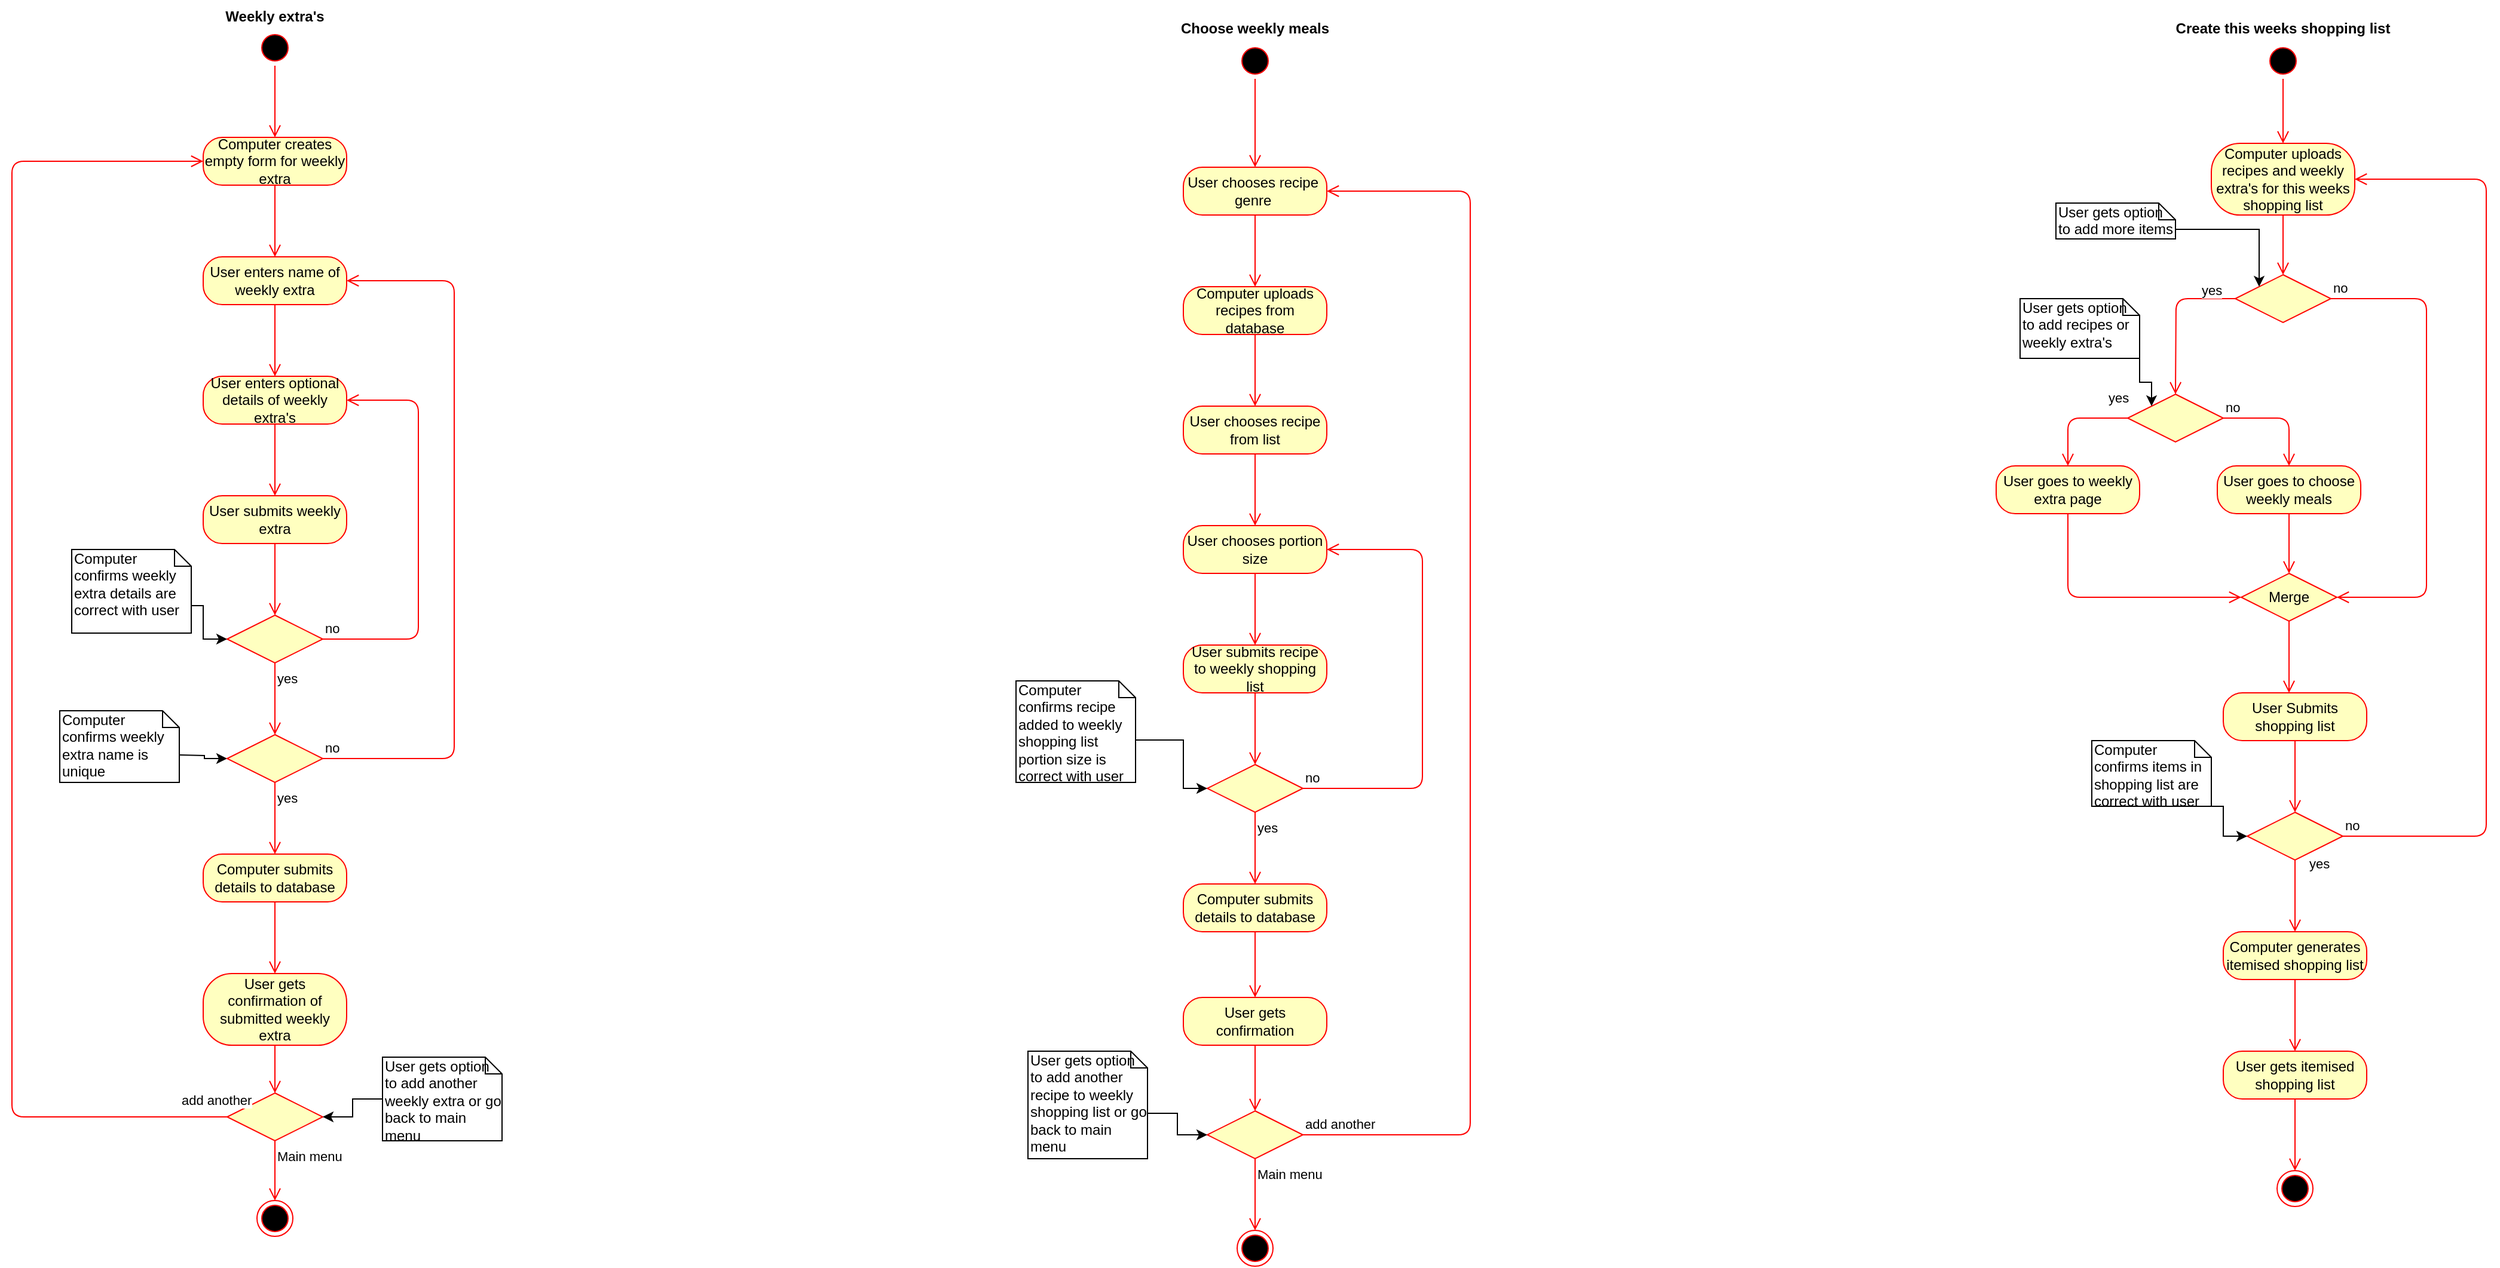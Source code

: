 <mxfile version="13.6.2" type="device"><diagram id="7LZselWsP_bj-lPjo_zL" name="Page-1"><mxGraphModel dx="700" dy="813" grid="1" gridSize="10" guides="1" tooltips="1" connect="1" arrows="1" fold="1" page="1" pageScale="1" pageWidth="850" pageHeight="1100" math="0" shadow="0"><root><mxCell id="0"/><mxCell id="1" parent="0"/><mxCell id="v5x6ND02-AY4Zrfvavui-3" value="Weekly extra's" style="text;align=center;fontStyle=1;verticalAlign=middle;spacingLeft=3;spacingRight=3;strokeColor=none;rotatable=0;points=[[0,0.5],[1,0.5]];portConstraint=eastwest;" vertex="1" parent="1"><mxGeometry x="400" y="20" width="80" height="26" as="geometry"/></mxCell><mxCell id="v5x6ND02-AY4Zrfvavui-4" value="" style="ellipse;html=1;shape=startState;fillColor=#000000;strokeColor=#ff0000;" vertex="1" parent="1"><mxGeometry x="425" y="45" width="30" height="30" as="geometry"/></mxCell><mxCell id="v5x6ND02-AY4Zrfvavui-5" value="" style="edgeStyle=orthogonalEdgeStyle;html=1;verticalAlign=bottom;endArrow=open;endSize=8;strokeColor=#ff0000;" edge="1" source="v5x6ND02-AY4Zrfvavui-4" parent="1"><mxGeometry relative="1" as="geometry"><mxPoint x="440" y="135" as="targetPoint"/></mxGeometry></mxCell><mxCell id="v5x6ND02-AY4Zrfvavui-6" value="User enters name of weekly extra" style="rounded=1;whiteSpace=wrap;html=1;arcSize=40;fontColor=#000000;fillColor=#ffffc0;strokeColor=#ff0000;" vertex="1" parent="1"><mxGeometry x="380" y="235" width="120" height="40" as="geometry"/></mxCell><mxCell id="v5x6ND02-AY4Zrfvavui-7" value="" style="edgeStyle=orthogonalEdgeStyle;html=1;verticalAlign=bottom;endArrow=open;endSize=8;strokeColor=#ff0000;" edge="1" source="v5x6ND02-AY4Zrfvavui-6" parent="1"><mxGeometry relative="1" as="geometry"><mxPoint x="440" y="335" as="targetPoint"/></mxGeometry></mxCell><mxCell id="v5x6ND02-AY4Zrfvavui-25" style="edgeStyle=orthogonalEdgeStyle;rounded=0;orthogonalLoop=1;jettySize=auto;html=1;exitX=0;exitY=0;exitDx=100;exitDy=37;exitPerimeter=0;entryX=0;entryY=0.5;entryDx=0;entryDy=0;" edge="1" parent="1" target="v5x6ND02-AY4Zrfvavui-22"><mxGeometry relative="1" as="geometry"><mxPoint x="360" y="652" as="sourcePoint"/></mxGeometry></mxCell><mxCell id="v5x6ND02-AY4Zrfvavui-11" value="Computer confirms weekly extra name is unique" style="shape=note;whiteSpace=wrap;html=1;size=14;verticalAlign=top;align=left;spacingTop=-6;" vertex="1" parent="1"><mxGeometry x="260" y="615" width="100" height="60" as="geometry"/></mxCell><mxCell id="v5x6ND02-AY4Zrfvavui-13" value="User enters optional details of weekly extra's" style="rounded=1;whiteSpace=wrap;html=1;arcSize=40;fontColor=#000000;fillColor=#ffffc0;strokeColor=#ff0000;" vertex="1" parent="1"><mxGeometry x="380" y="335" width="120" height="40" as="geometry"/></mxCell><mxCell id="v5x6ND02-AY4Zrfvavui-14" value="" style="edgeStyle=orthogonalEdgeStyle;html=1;verticalAlign=bottom;endArrow=open;endSize=8;strokeColor=#ff0000;entryX=0.5;entryY=0;entryDx=0;entryDy=0;" edge="1" source="v5x6ND02-AY4Zrfvavui-13" parent="1" target="v5x6ND02-AY4Zrfvavui-15"><mxGeometry relative="1" as="geometry"><mxPoint x="440" y="535" as="targetPoint"/></mxGeometry></mxCell><mxCell id="v5x6ND02-AY4Zrfvavui-15" value="User submits weekly extra" style="rounded=1;whiteSpace=wrap;html=1;arcSize=40;fontColor=#000000;fillColor=#ffffc0;strokeColor=#ff0000;" vertex="1" parent="1"><mxGeometry x="380" y="435" width="120" height="40" as="geometry"/></mxCell><mxCell id="v5x6ND02-AY4Zrfvavui-16" value="" style="edgeStyle=orthogonalEdgeStyle;html=1;verticalAlign=bottom;endArrow=open;endSize=8;strokeColor=#ff0000;entryX=0.5;entryY=0;entryDx=0;entryDy=0;" edge="1" source="v5x6ND02-AY4Zrfvavui-15" parent="1" target="v5x6ND02-AY4Zrfvavui-17"><mxGeometry relative="1" as="geometry"><mxPoint x="440" y="635" as="targetPoint"/></mxGeometry></mxCell><mxCell id="v5x6ND02-AY4Zrfvavui-17" value="" style="rhombus;whiteSpace=wrap;html=1;fillColor=#ffffc0;strokeColor=#ff0000;" vertex="1" parent="1"><mxGeometry x="400" y="535" width="80" height="40" as="geometry"/></mxCell><mxCell id="v5x6ND02-AY4Zrfvavui-18" value="no" style="edgeStyle=orthogonalEdgeStyle;html=1;align=left;verticalAlign=bottom;endArrow=open;endSize=8;strokeColor=#ff0000;entryX=1;entryY=0.5;entryDx=0;entryDy=0;" edge="1" source="v5x6ND02-AY4Zrfvavui-17" parent="1" target="v5x6ND02-AY4Zrfvavui-13"><mxGeometry x="-1" relative="1" as="geometry"><mxPoint x="580" y="555" as="targetPoint"/><Array as="points"><mxPoint x="560" y="555"/><mxPoint x="560" y="355"/></Array></mxGeometry></mxCell><mxCell id="v5x6ND02-AY4Zrfvavui-19" value="yes" style="edgeStyle=orthogonalEdgeStyle;html=1;align=left;verticalAlign=top;endArrow=open;endSize=8;strokeColor=#ff0000;" edge="1" source="v5x6ND02-AY4Zrfvavui-17" parent="1"><mxGeometry x="-1" relative="1" as="geometry"><mxPoint x="440" y="635" as="targetPoint"/></mxGeometry></mxCell><mxCell id="v5x6ND02-AY4Zrfvavui-21" style="edgeStyle=orthogonalEdgeStyle;rounded=0;orthogonalLoop=1;jettySize=auto;html=1;exitX=0;exitY=0;exitDx=100;exitDy=42;exitPerimeter=0;entryX=0;entryY=0.5;entryDx=0;entryDy=0;" edge="1" parent="1" target="v5x6ND02-AY4Zrfvavui-17"><mxGeometry relative="1" as="geometry"><mxPoint x="370" y="527" as="sourcePoint"/><Array as="points"><mxPoint x="380" y="527"/><mxPoint x="380" y="555"/></Array></mxGeometry></mxCell><mxCell id="v5x6ND02-AY4Zrfvavui-20" value="Computer confirms weekly extra details are correct with user" style="shape=note;whiteSpace=wrap;html=1;size=14;verticalAlign=top;align=left;spacingTop=-6;" vertex="1" parent="1"><mxGeometry x="270" y="480" width="100" height="70" as="geometry"/></mxCell><mxCell id="v5x6ND02-AY4Zrfvavui-22" value="" style="rhombus;whiteSpace=wrap;html=1;fillColor=#ffffc0;strokeColor=#ff0000;" vertex="1" parent="1"><mxGeometry x="400" y="635" width="80" height="40" as="geometry"/></mxCell><mxCell id="v5x6ND02-AY4Zrfvavui-23" value="no" style="edgeStyle=orthogonalEdgeStyle;html=1;align=left;verticalAlign=bottom;endArrow=open;endSize=8;strokeColor=#ff0000;entryX=1;entryY=0.5;entryDx=0;entryDy=0;" edge="1" source="v5x6ND02-AY4Zrfvavui-22" parent="1" target="v5x6ND02-AY4Zrfvavui-6"><mxGeometry x="-1" relative="1" as="geometry"><mxPoint x="580" y="655" as="targetPoint"/><Array as="points"><mxPoint x="590" y="655"/><mxPoint x="590" y="255"/></Array></mxGeometry></mxCell><mxCell id="v5x6ND02-AY4Zrfvavui-24" value="yes" style="edgeStyle=orthogonalEdgeStyle;html=1;align=left;verticalAlign=top;endArrow=open;endSize=8;strokeColor=#ff0000;" edge="1" source="v5x6ND02-AY4Zrfvavui-22" parent="1"><mxGeometry x="-1" relative="1" as="geometry"><mxPoint x="440" y="735" as="targetPoint"/></mxGeometry></mxCell><mxCell id="v5x6ND02-AY4Zrfvavui-26" value="Computer submits details to database" style="rounded=1;whiteSpace=wrap;html=1;arcSize=40;fontColor=#000000;fillColor=#ffffc0;strokeColor=#ff0000;" vertex="1" parent="1"><mxGeometry x="380" y="735" width="120" height="40" as="geometry"/></mxCell><mxCell id="v5x6ND02-AY4Zrfvavui-27" value="" style="edgeStyle=orthogonalEdgeStyle;html=1;verticalAlign=bottom;endArrow=open;endSize=8;strokeColor=#ff0000;" edge="1" source="v5x6ND02-AY4Zrfvavui-26" parent="1"><mxGeometry relative="1" as="geometry"><mxPoint x="440" y="835" as="targetPoint"/></mxGeometry></mxCell><mxCell id="v5x6ND02-AY4Zrfvavui-28" value="User gets confirmation of submitted weekly extra" style="rounded=1;whiteSpace=wrap;html=1;arcSize=40;fontColor=#000000;fillColor=#ffffc0;strokeColor=#ff0000;" vertex="1" parent="1"><mxGeometry x="380" y="835" width="120" height="60" as="geometry"/></mxCell><mxCell id="v5x6ND02-AY4Zrfvavui-29" value="" style="edgeStyle=orthogonalEdgeStyle;html=1;verticalAlign=bottom;endArrow=open;endSize=8;strokeColor=#ff0000;" edge="1" source="v5x6ND02-AY4Zrfvavui-28" parent="1"><mxGeometry relative="1" as="geometry"><mxPoint x="440" y="935" as="targetPoint"/></mxGeometry></mxCell><mxCell id="v5x6ND02-AY4Zrfvavui-30" value="" style="rhombus;whiteSpace=wrap;html=1;fillColor=#ffffc0;strokeColor=#ff0000;" vertex="1" parent="1"><mxGeometry x="400" y="935" width="80" height="40" as="geometry"/></mxCell><mxCell id="v5x6ND02-AY4Zrfvavui-31" value="add another" style="edgeStyle=orthogonalEdgeStyle;html=1;align=left;verticalAlign=bottom;endArrow=open;endSize=8;strokeColor=#ff0000;exitX=0;exitY=0.5;exitDx=0;exitDy=0;entryX=0;entryY=0.5;entryDx=0;entryDy=0;" edge="1" source="v5x6ND02-AY4Zrfvavui-30" parent="1" target="v5x6ND02-AY4Zrfvavui-33"><mxGeometry x="-0.93" y="-5" relative="1" as="geometry"><mxPoint x="530" y="955" as="targetPoint"/><Array as="points"><mxPoint x="220" y="955"/><mxPoint x="220" y="155"/></Array><mxPoint as="offset"/></mxGeometry></mxCell><mxCell id="v5x6ND02-AY4Zrfvavui-32" value="Main menu&lt;br&gt;" style="edgeStyle=orthogonalEdgeStyle;html=1;align=left;verticalAlign=top;endArrow=open;endSize=8;strokeColor=#ff0000;" edge="1" source="v5x6ND02-AY4Zrfvavui-30" parent="1"><mxGeometry x="-1" relative="1" as="geometry"><mxPoint x="440" y="1025" as="targetPoint"/></mxGeometry></mxCell><mxCell id="v5x6ND02-AY4Zrfvavui-33" value="Computer creates empty form for weekly extra" style="rounded=1;whiteSpace=wrap;html=1;arcSize=40;fontColor=#000000;fillColor=#ffffc0;strokeColor=#ff0000;" vertex="1" parent="1"><mxGeometry x="380" y="135" width="120" height="40" as="geometry"/></mxCell><mxCell id="v5x6ND02-AY4Zrfvavui-34" value="" style="edgeStyle=orthogonalEdgeStyle;html=1;verticalAlign=bottom;endArrow=open;endSize=8;strokeColor=#ff0000;" edge="1" source="v5x6ND02-AY4Zrfvavui-33" parent="1"><mxGeometry relative="1" as="geometry"><mxPoint x="440" y="235" as="targetPoint"/></mxGeometry></mxCell><mxCell id="v5x6ND02-AY4Zrfvavui-35" value="" style="ellipse;html=1;shape=endState;fillColor=#000000;strokeColor=#ff0000;" vertex="1" parent="1"><mxGeometry x="425" y="1025" width="30" height="30" as="geometry"/></mxCell><mxCell id="v5x6ND02-AY4Zrfvavui-37" style="edgeStyle=orthogonalEdgeStyle;rounded=0;orthogonalLoop=1;jettySize=auto;html=1;exitX=0;exitY=0.5;exitDx=0;exitDy=0;exitPerimeter=0;entryX=1;entryY=0.5;entryDx=0;entryDy=0;" edge="1" parent="1" source="v5x6ND02-AY4Zrfvavui-36" target="v5x6ND02-AY4Zrfvavui-30"><mxGeometry relative="1" as="geometry"/></mxCell><mxCell id="v5x6ND02-AY4Zrfvavui-36" value="User gets option to add another weekly extra or go back to main menu" style="shape=note;whiteSpace=wrap;html=1;size=14;verticalAlign=top;align=left;spacingTop=-6;" vertex="1" parent="1"><mxGeometry x="530" y="905" width="100" height="70" as="geometry"/></mxCell><mxCell id="v5x6ND02-AY4Zrfvavui-40" value="Choose weekly meals" style="text;align=center;fontStyle=1;verticalAlign=middle;spacingLeft=3;spacingRight=3;strokeColor=none;rotatable=0;points=[[0,0.5],[1,0.5]];portConstraint=eastwest;" vertex="1" parent="1"><mxGeometry x="1220" y="30" width="80" height="26" as="geometry"/></mxCell><mxCell id="v5x6ND02-AY4Zrfvavui-41" value="" style="ellipse;html=1;shape=startState;fillColor=#000000;strokeColor=#ff0000;" vertex="1" parent="1"><mxGeometry x="1245" y="56" width="30" height="30" as="geometry"/></mxCell><mxCell id="v5x6ND02-AY4Zrfvavui-42" value="" style="edgeStyle=orthogonalEdgeStyle;html=1;verticalAlign=bottom;endArrow=open;endSize=8;strokeColor=#ff0000;" edge="1" source="v5x6ND02-AY4Zrfvavui-41" parent="1"><mxGeometry relative="1" as="geometry"><mxPoint x="1260" y="160" as="targetPoint"/></mxGeometry></mxCell><mxCell id="v5x6ND02-AY4Zrfvavui-43" value="User chooses recipe&amp;nbsp; genre&amp;nbsp;" style="rounded=1;whiteSpace=wrap;html=1;arcSize=40;fontColor=#000000;fillColor=#ffffc0;strokeColor=#ff0000;" vertex="1" parent="1"><mxGeometry x="1200" y="160" width="120" height="40" as="geometry"/></mxCell><mxCell id="v5x6ND02-AY4Zrfvavui-44" value="" style="edgeStyle=orthogonalEdgeStyle;html=1;verticalAlign=bottom;endArrow=open;endSize=8;strokeColor=#ff0000;" edge="1" source="v5x6ND02-AY4Zrfvavui-43" parent="1"><mxGeometry relative="1" as="geometry"><mxPoint x="1260" y="260" as="targetPoint"/></mxGeometry></mxCell><mxCell id="v5x6ND02-AY4Zrfvavui-45" value="Computer uploads recipes from database" style="rounded=1;whiteSpace=wrap;html=1;arcSize=40;fontColor=#000000;fillColor=#ffffc0;strokeColor=#ff0000;" vertex="1" parent="1"><mxGeometry x="1200" y="260" width="120" height="40" as="geometry"/></mxCell><mxCell id="v5x6ND02-AY4Zrfvavui-46" value="" style="edgeStyle=orthogonalEdgeStyle;html=1;verticalAlign=bottom;endArrow=open;endSize=8;strokeColor=#ff0000;" edge="1" source="v5x6ND02-AY4Zrfvavui-45" parent="1"><mxGeometry relative="1" as="geometry"><mxPoint x="1260" y="360" as="targetPoint"/></mxGeometry></mxCell><mxCell id="v5x6ND02-AY4Zrfvavui-47" value="User chooses recipe from list" style="rounded=1;whiteSpace=wrap;html=1;arcSize=40;fontColor=#000000;fillColor=#ffffc0;strokeColor=#ff0000;" vertex="1" parent="1"><mxGeometry x="1200" y="360" width="120" height="40" as="geometry"/></mxCell><mxCell id="v5x6ND02-AY4Zrfvavui-48" value="" style="edgeStyle=orthogonalEdgeStyle;html=1;verticalAlign=bottom;endArrow=open;endSize=8;strokeColor=#ff0000;" edge="1" source="v5x6ND02-AY4Zrfvavui-47" parent="1"><mxGeometry relative="1" as="geometry"><mxPoint x="1260" y="460" as="targetPoint"/></mxGeometry></mxCell><mxCell id="v5x6ND02-AY4Zrfvavui-49" value="User chooses portion size" style="rounded=1;whiteSpace=wrap;html=1;arcSize=40;fontColor=#000000;fillColor=#ffffc0;strokeColor=#ff0000;" vertex="1" parent="1"><mxGeometry x="1200" y="460" width="120" height="40" as="geometry"/></mxCell><mxCell id="v5x6ND02-AY4Zrfvavui-50" value="" style="edgeStyle=orthogonalEdgeStyle;html=1;verticalAlign=bottom;endArrow=open;endSize=8;strokeColor=#ff0000;" edge="1" source="v5x6ND02-AY4Zrfvavui-49" parent="1"><mxGeometry relative="1" as="geometry"><mxPoint x="1260" y="560" as="targetPoint"/></mxGeometry></mxCell><mxCell id="v5x6ND02-AY4Zrfvavui-51" value="User submits recipe to weekly shopping list" style="rounded=1;whiteSpace=wrap;html=1;arcSize=40;fontColor=#000000;fillColor=#ffffc0;strokeColor=#ff0000;" vertex="1" parent="1"><mxGeometry x="1200" y="560" width="120" height="40" as="geometry"/></mxCell><mxCell id="v5x6ND02-AY4Zrfvavui-52" value="" style="edgeStyle=orthogonalEdgeStyle;html=1;verticalAlign=bottom;endArrow=open;endSize=8;strokeColor=#ff0000;" edge="1" source="v5x6ND02-AY4Zrfvavui-51" parent="1"><mxGeometry relative="1" as="geometry"><mxPoint x="1260" y="660" as="targetPoint"/></mxGeometry></mxCell><mxCell id="v5x6ND02-AY4Zrfvavui-53" value="" style="rhombus;whiteSpace=wrap;html=1;fillColor=#ffffc0;strokeColor=#ff0000;" vertex="1" parent="1"><mxGeometry x="1220" y="660" width="80" height="40" as="geometry"/></mxCell><mxCell id="v5x6ND02-AY4Zrfvavui-54" value="no" style="edgeStyle=orthogonalEdgeStyle;html=1;align=left;verticalAlign=bottom;endArrow=open;endSize=8;strokeColor=#ff0000;entryX=1;entryY=0.5;entryDx=0;entryDy=0;" edge="1" source="v5x6ND02-AY4Zrfvavui-53" parent="1" target="v5x6ND02-AY4Zrfvavui-49"><mxGeometry x="-1" relative="1" as="geometry"><mxPoint x="1395" y="680" as="targetPoint"/><Array as="points"><mxPoint x="1400" y="680"/><mxPoint x="1400" y="480"/></Array></mxGeometry></mxCell><mxCell id="v5x6ND02-AY4Zrfvavui-55" value="yes" style="edgeStyle=orthogonalEdgeStyle;html=1;align=left;verticalAlign=top;endArrow=open;endSize=8;strokeColor=#ff0000;exitX=0.5;exitY=1;exitDx=0;exitDy=0;entryX=0.5;entryY=0;entryDx=0;entryDy=0;" edge="1" source="v5x6ND02-AY4Zrfvavui-53" parent="1" target="v5x6ND02-AY4Zrfvavui-59"><mxGeometry x="-1" relative="1" as="geometry"><mxPoint x="1260" y="790" as="targetPoint"/><Array as="points"/></mxGeometry></mxCell><mxCell id="v5x6ND02-AY4Zrfvavui-57" style="edgeStyle=orthogonalEdgeStyle;rounded=0;orthogonalLoop=1;jettySize=auto;html=1;exitX=0;exitY=0;exitDx=100;exitDy=49.5;exitPerimeter=0;entryX=0;entryY=0.5;entryDx=0;entryDy=0;" edge="1" parent="1" source="v5x6ND02-AY4Zrfvavui-56" target="v5x6ND02-AY4Zrfvavui-53"><mxGeometry relative="1" as="geometry"><Array as="points"><mxPoint x="1200" y="640"/><mxPoint x="1200" y="680"/></Array></mxGeometry></mxCell><mxCell id="v5x6ND02-AY4Zrfvavui-56" value="Computer confirms recipe added to weekly shopping list portion size is correct with user" style="shape=note;whiteSpace=wrap;html=1;size=14;verticalAlign=top;align=left;spacingTop=-6;" vertex="1" parent="1"><mxGeometry x="1060" y="590" width="100" height="85" as="geometry"/></mxCell><mxCell id="v5x6ND02-AY4Zrfvavui-59" value="Computer submits details to database" style="rounded=1;whiteSpace=wrap;html=1;arcSize=40;fontColor=#000000;fillColor=#ffffc0;strokeColor=#ff0000;" vertex="1" parent="1"><mxGeometry x="1200" y="760" width="120" height="40" as="geometry"/></mxCell><mxCell id="v5x6ND02-AY4Zrfvavui-60" value="" style="edgeStyle=orthogonalEdgeStyle;html=1;verticalAlign=bottom;endArrow=open;endSize=8;strokeColor=#ff0000;entryX=0.5;entryY=0;entryDx=0;entryDy=0;" edge="1" source="v5x6ND02-AY4Zrfvavui-59" parent="1" target="v5x6ND02-AY4Zrfvavui-61"><mxGeometry relative="1" as="geometry"><mxPoint x="1260" y="890" as="targetPoint"/></mxGeometry></mxCell><mxCell id="v5x6ND02-AY4Zrfvavui-61" value="User gets confirmation" style="rounded=1;whiteSpace=wrap;html=1;arcSize=40;fontColor=#000000;fillColor=#ffffc0;strokeColor=#ff0000;" vertex="1" parent="1"><mxGeometry x="1200" y="855" width="120" height="40" as="geometry"/></mxCell><mxCell id="v5x6ND02-AY4Zrfvavui-62" value="" style="edgeStyle=orthogonalEdgeStyle;html=1;verticalAlign=bottom;endArrow=open;endSize=8;strokeColor=#ff0000;entryX=0.5;entryY=0;entryDx=0;entryDy=0;" edge="1" source="v5x6ND02-AY4Zrfvavui-61" parent="1"><mxGeometry relative="1" as="geometry"><mxPoint x="1260" y="950" as="targetPoint"/></mxGeometry></mxCell><mxCell id="v5x6ND02-AY4Zrfvavui-65" value="" style="rhombus;whiteSpace=wrap;html=1;fillColor=#ffffc0;strokeColor=#ff0000;" vertex="1" parent="1"><mxGeometry x="1220" y="950" width="80" height="40" as="geometry"/></mxCell><mxCell id="v5x6ND02-AY4Zrfvavui-66" value="add another" style="edgeStyle=orthogonalEdgeStyle;html=1;align=left;verticalAlign=bottom;endArrow=open;endSize=8;strokeColor=#ff0000;entryX=1;entryY=0.5;entryDx=0;entryDy=0;" edge="1" source="v5x6ND02-AY4Zrfvavui-65" parent="1" target="v5x6ND02-AY4Zrfvavui-43"><mxGeometry x="-1" relative="1" as="geometry"><mxPoint x="1400" y="970" as="targetPoint"/><Array as="points"><mxPoint x="1440" y="970"/><mxPoint x="1440" y="180"/></Array></mxGeometry></mxCell><mxCell id="v5x6ND02-AY4Zrfvavui-67" value="Main menu" style="edgeStyle=orthogonalEdgeStyle;html=1;align=left;verticalAlign=top;endArrow=open;endSize=8;strokeColor=#ff0000;" edge="1" source="v5x6ND02-AY4Zrfvavui-65" parent="1"><mxGeometry x="-1" relative="1" as="geometry"><mxPoint x="1260" y="1050" as="targetPoint"/></mxGeometry></mxCell><mxCell id="v5x6ND02-AY4Zrfvavui-69" style="edgeStyle=orthogonalEdgeStyle;rounded=0;orthogonalLoop=1;jettySize=auto;html=1;exitX=0;exitY=0;exitDx=100;exitDy=52;exitPerimeter=0;entryX=0;entryY=0.5;entryDx=0;entryDy=0;" edge="1" parent="1" source="v5x6ND02-AY4Zrfvavui-68" target="v5x6ND02-AY4Zrfvavui-65"><mxGeometry relative="1" as="geometry"/></mxCell><mxCell id="v5x6ND02-AY4Zrfvavui-68" value="User gets option to add another recipe to weekly shopping list or go back to main menu" style="shape=note;whiteSpace=wrap;html=1;size=14;verticalAlign=top;align=left;spacingTop=-6;" vertex="1" parent="1"><mxGeometry x="1070" y="900" width="100" height="90" as="geometry"/></mxCell><mxCell id="v5x6ND02-AY4Zrfvavui-70" value="" style="ellipse;html=1;shape=endState;fillColor=#000000;strokeColor=#ff0000;" vertex="1" parent="1"><mxGeometry x="1245" y="1050" width="30" height="30" as="geometry"/></mxCell><mxCell id="v5x6ND02-AY4Zrfvavui-71" value="Create this weeks shopping list" style="text;align=center;fontStyle=1;verticalAlign=middle;spacingLeft=3;spacingRight=3;strokeColor=none;rotatable=0;points=[[0,0.5],[1,0.5]];portConstraint=eastwest;" vertex="1" parent="1"><mxGeometry x="2080" y="30" width="80" height="26" as="geometry"/></mxCell><mxCell id="v5x6ND02-AY4Zrfvavui-72" value="" style="ellipse;html=1;shape=startState;fillColor=#000000;strokeColor=#ff0000;" vertex="1" parent="1"><mxGeometry x="2105" y="56" width="30" height="30" as="geometry"/></mxCell><mxCell id="v5x6ND02-AY4Zrfvavui-73" value="" style="edgeStyle=orthogonalEdgeStyle;html=1;verticalAlign=bottom;endArrow=open;endSize=8;strokeColor=#ff0000;entryX=0.5;entryY=0;entryDx=0;entryDy=0;" edge="1" source="v5x6ND02-AY4Zrfvavui-72" parent="1" target="v5x6ND02-AY4Zrfvavui-74"><mxGeometry relative="1" as="geometry"><mxPoint x="2120" y="146" as="targetPoint"/></mxGeometry></mxCell><mxCell id="v5x6ND02-AY4Zrfvavui-74" value="Computer uploads recipes and weekly extra's for this weeks shopping list" style="rounded=1;whiteSpace=wrap;html=1;arcSize=40;fontColor=#000000;fillColor=#ffffc0;strokeColor=#ff0000;" vertex="1" parent="1"><mxGeometry x="2060" y="140" width="120" height="60" as="geometry"/></mxCell><mxCell id="v5x6ND02-AY4Zrfvavui-75" value="" style="edgeStyle=orthogonalEdgeStyle;html=1;verticalAlign=bottom;endArrow=open;endSize=8;strokeColor=#ff0000;" edge="1" source="v5x6ND02-AY4Zrfvavui-74" parent="1"><mxGeometry relative="1" as="geometry"><mxPoint x="2120" y="250" as="targetPoint"/></mxGeometry></mxCell><mxCell id="v5x6ND02-AY4Zrfvavui-76" value="" style="rhombus;whiteSpace=wrap;html=1;fillColor=#ffffc0;strokeColor=#ff0000;" vertex="1" parent="1"><mxGeometry x="2080" y="250" width="80" height="40" as="geometry"/></mxCell><mxCell id="v5x6ND02-AY4Zrfvavui-77" value="no" style="edgeStyle=orthogonalEdgeStyle;html=1;align=left;verticalAlign=bottom;endArrow=open;endSize=8;strokeColor=#ff0000;entryX=1;entryY=0.5;entryDx=0;entryDy=0;" edge="1" source="v5x6ND02-AY4Zrfvavui-76" parent="1"><mxGeometry x="-1" relative="1" as="geometry"><mxPoint x="2165" y="520" as="targetPoint"/><Array as="points"><mxPoint x="2240" y="270"/><mxPoint x="2240" y="520"/></Array></mxGeometry></mxCell><mxCell id="v5x6ND02-AY4Zrfvavui-78" value="yes" style="edgeStyle=orthogonalEdgeStyle;html=1;align=left;verticalAlign=top;endArrow=open;endSize=8;strokeColor=#ff0000;exitX=0;exitY=0.5;exitDx=0;exitDy=0;" edge="1" source="v5x6ND02-AY4Zrfvavui-76" parent="1"><mxGeometry x="-0.538" y="-20" relative="1" as="geometry"><mxPoint x="2030" y="350" as="targetPoint"/><mxPoint as="offset"/></mxGeometry></mxCell><mxCell id="v5x6ND02-AY4Zrfvavui-85" style="edgeStyle=orthogonalEdgeStyle;rounded=0;orthogonalLoop=1;jettySize=auto;html=1;exitX=0;exitY=0;exitDx=100;exitDy=22;exitPerimeter=0;entryX=0;entryY=0;entryDx=0;entryDy=0;" edge="1" parent="1" source="v5x6ND02-AY4Zrfvavui-79" target="v5x6ND02-AY4Zrfvavui-76"><mxGeometry relative="1" as="geometry"/></mxCell><mxCell id="v5x6ND02-AY4Zrfvavui-79" value="User gets option to add more items" style="shape=note;whiteSpace=wrap;html=1;size=14;verticalAlign=top;align=left;spacingTop=-6;" vertex="1" parent="1"><mxGeometry x="1930" y="190" width="100" height="30" as="geometry"/></mxCell><mxCell id="v5x6ND02-AY4Zrfvavui-80" value="" style="rhombus;whiteSpace=wrap;html=1;fillColor=#ffffc0;strokeColor=#ff0000;" vertex="1" parent="1"><mxGeometry x="1990" y="350" width="80" height="40" as="geometry"/></mxCell><mxCell id="v5x6ND02-AY4Zrfvavui-81" value="no" style="edgeStyle=orthogonalEdgeStyle;html=1;align=left;verticalAlign=bottom;endArrow=open;endSize=8;strokeColor=#ff0000;entryX=0.5;entryY=0;entryDx=0;entryDy=0;exitX=1;exitY=0.5;exitDx=0;exitDy=0;" edge="1" source="v5x6ND02-AY4Zrfvavui-80" parent="1" target="v5x6ND02-AY4Zrfvavui-88"><mxGeometry x="-1" relative="1" as="geometry"><mxPoint x="2170" y="370" as="targetPoint"/><mxPoint x="2110" y="370" as="sourcePoint"/></mxGeometry></mxCell><mxCell id="v5x6ND02-AY4Zrfvavui-82" value="yes" style="edgeStyle=orthogonalEdgeStyle;html=1;align=left;verticalAlign=top;endArrow=open;endSize=8;strokeColor=#ff0000;exitX=0;exitY=0.5;exitDx=0;exitDy=0;entryX=0.5;entryY=0;entryDx=0;entryDy=0;" edge="1" source="v5x6ND02-AY4Zrfvavui-80" parent="1" target="v5x6ND02-AY4Zrfvavui-83"><mxGeometry x="-0.6" y="-30" relative="1" as="geometry"><mxPoint x="1930" y="460" as="targetPoint"/><Array as="points"><mxPoint x="1940" y="370"/></Array><mxPoint as="offset"/></mxGeometry></mxCell><mxCell id="v5x6ND02-AY4Zrfvavui-83" value="User goes to weekly extra page" style="rounded=1;whiteSpace=wrap;html=1;arcSize=40;fontColor=#000000;fillColor=#ffffc0;strokeColor=#ff0000;" vertex="1" parent="1"><mxGeometry x="1880" y="410" width="120" height="40" as="geometry"/></mxCell><mxCell id="v5x6ND02-AY4Zrfvavui-84" value="" style="edgeStyle=orthogonalEdgeStyle;html=1;verticalAlign=bottom;endArrow=open;endSize=8;strokeColor=#ff0000;entryX=0;entryY=0.5;entryDx=0;entryDy=0;" edge="1" source="v5x6ND02-AY4Zrfvavui-83" parent="1"><mxGeometry relative="1" as="geometry"><mxPoint x="2085" y="520" as="targetPoint"/><Array as="points"><mxPoint x="1940" y="520"/></Array></mxGeometry></mxCell><mxCell id="v5x6ND02-AY4Zrfvavui-87" style="edgeStyle=orthogonalEdgeStyle;rounded=0;orthogonalLoop=1;jettySize=auto;html=1;exitX=1;exitY=1;exitDx=0;exitDy=0;exitPerimeter=0;entryX=0;entryY=0;entryDx=0;entryDy=0;" edge="1" parent="1" source="v5x6ND02-AY4Zrfvavui-86" target="v5x6ND02-AY4Zrfvavui-80"><mxGeometry relative="1" as="geometry"/></mxCell><mxCell id="v5x6ND02-AY4Zrfvavui-86" value="User gets option to add recipes or weekly extra's" style="shape=note;whiteSpace=wrap;html=1;size=14;verticalAlign=top;align=left;spacingTop=-6;" vertex="1" parent="1"><mxGeometry x="1900" y="270" width="100" height="50" as="geometry"/></mxCell><mxCell id="v5x6ND02-AY4Zrfvavui-88" value="User goes to choose weekly meals" style="rounded=1;whiteSpace=wrap;html=1;arcSize=40;fontColor=#000000;fillColor=#ffffc0;strokeColor=#ff0000;" vertex="1" parent="1"><mxGeometry x="2065" y="410" width="120" height="40" as="geometry"/></mxCell><mxCell id="v5x6ND02-AY4Zrfvavui-89" value="" style="edgeStyle=orthogonalEdgeStyle;html=1;verticalAlign=bottom;endArrow=open;endSize=8;strokeColor=#ff0000;" edge="1" source="v5x6ND02-AY4Zrfvavui-88" parent="1"><mxGeometry relative="1" as="geometry"><mxPoint x="2125" y="500" as="targetPoint"/><Array as="points"><mxPoint x="2125" y="500"/></Array></mxGeometry></mxCell><mxCell id="v5x6ND02-AY4Zrfvavui-99" value="Merge" style="rhombus;whiteSpace=wrap;html=1;fillColor=#ffffc0;strokeColor=#ff0000;" vertex="1" parent="1"><mxGeometry x="2085" y="500" width="80" height="40" as="geometry"/></mxCell><mxCell id="v5x6ND02-AY4Zrfvavui-101" value="" style="edgeStyle=orthogonalEdgeStyle;html=1;align=left;verticalAlign=top;endArrow=open;endSize=8;strokeColor=#ff0000;" edge="1" source="v5x6ND02-AY4Zrfvavui-99" parent="1"><mxGeometry x="-1" y="-25" relative="1" as="geometry"><mxPoint x="2125" y="600" as="targetPoint"/><Array as="points"><mxPoint x="2125" y="600"/></Array><mxPoint x="25" y="-25" as="offset"/></mxGeometry></mxCell><mxCell id="v5x6ND02-AY4Zrfvavui-102" value="User Submits shopping list" style="rounded=1;whiteSpace=wrap;html=1;arcSize=40;fontColor=#000000;fillColor=#ffffc0;strokeColor=#ff0000;" vertex="1" parent="1"><mxGeometry x="2070" y="600" width="120" height="40" as="geometry"/></mxCell><mxCell id="v5x6ND02-AY4Zrfvavui-103" value="" style="edgeStyle=orthogonalEdgeStyle;html=1;verticalAlign=bottom;endArrow=open;endSize=8;strokeColor=#ff0000;" edge="1" source="v5x6ND02-AY4Zrfvavui-102" parent="1"><mxGeometry relative="1" as="geometry"><mxPoint x="2130" y="700" as="targetPoint"/></mxGeometry></mxCell><mxCell id="v5x6ND02-AY4Zrfvavui-106" value="" style="rhombus;whiteSpace=wrap;html=1;fillColor=#ffffc0;strokeColor=#ff0000;" vertex="1" parent="1"><mxGeometry x="2090" y="700" width="80" height="40" as="geometry"/></mxCell><mxCell id="v5x6ND02-AY4Zrfvavui-107" value="no" style="edgeStyle=orthogonalEdgeStyle;html=1;align=left;verticalAlign=bottom;endArrow=open;endSize=8;strokeColor=#ff0000;entryX=1;entryY=0.5;entryDx=0;entryDy=0;" edge="1" source="v5x6ND02-AY4Zrfvavui-106" parent="1" target="v5x6ND02-AY4Zrfvavui-74"><mxGeometry x="-1" relative="1" as="geometry"><mxPoint x="2270" y="720" as="targetPoint"/><Array as="points"><mxPoint x="2290" y="720"/><mxPoint x="2290" y="170"/></Array></mxGeometry></mxCell><mxCell id="v5x6ND02-AY4Zrfvavui-108" value="yes" style="edgeStyle=orthogonalEdgeStyle;html=1;align=left;verticalAlign=top;endArrow=open;endSize=8;strokeColor=#ff0000;" edge="1" source="v5x6ND02-AY4Zrfvavui-106" parent="1"><mxGeometry x="-1" y="14" relative="1" as="geometry"><mxPoint x="2130" y="800" as="targetPoint"/><mxPoint x="-4" y="-10" as="offset"/></mxGeometry></mxCell><mxCell id="v5x6ND02-AY4Zrfvavui-110" style="edgeStyle=orthogonalEdgeStyle;rounded=0;orthogonalLoop=1;jettySize=auto;html=1;exitX=1;exitY=1;exitDx=0;exitDy=0;exitPerimeter=0;entryX=0;entryY=0.5;entryDx=0;entryDy=0;" edge="1" parent="1" source="v5x6ND02-AY4Zrfvavui-109" target="v5x6ND02-AY4Zrfvavui-106"><mxGeometry relative="1" as="geometry"><Array as="points"><mxPoint x="2070" y="695"/><mxPoint x="2070" y="720"/></Array></mxGeometry></mxCell><mxCell id="v5x6ND02-AY4Zrfvavui-109" value="Computer confirms items in shopping list are correct with user" style="shape=note;whiteSpace=wrap;html=1;size=14;verticalAlign=top;align=left;spacingTop=-6;" vertex="1" parent="1"><mxGeometry x="1960" y="640" width="100" height="55" as="geometry"/></mxCell><mxCell id="v5x6ND02-AY4Zrfvavui-111" value="Computer generates itemised shopping list" style="rounded=1;whiteSpace=wrap;html=1;arcSize=40;fontColor=#000000;fillColor=#ffffc0;strokeColor=#ff0000;" vertex="1" parent="1"><mxGeometry x="2070" y="800" width="120" height="40" as="geometry"/></mxCell><mxCell id="v5x6ND02-AY4Zrfvavui-112" value="" style="edgeStyle=orthogonalEdgeStyle;html=1;verticalAlign=bottom;endArrow=open;endSize=8;strokeColor=#ff0000;entryX=0.5;entryY=0;entryDx=0;entryDy=0;" edge="1" source="v5x6ND02-AY4Zrfvavui-111" parent="1" target="v5x6ND02-AY4Zrfvavui-113"><mxGeometry relative="1" as="geometry"><mxPoint x="2130" y="890" as="targetPoint"/></mxGeometry></mxCell><mxCell id="v5x6ND02-AY4Zrfvavui-113" value="User gets itemised shopping list" style="rounded=1;whiteSpace=wrap;html=1;arcSize=40;fontColor=#000000;fillColor=#ffffc0;strokeColor=#ff0000;" vertex="1" parent="1"><mxGeometry x="2070" y="900" width="120" height="40" as="geometry"/></mxCell><mxCell id="v5x6ND02-AY4Zrfvavui-114" value="" style="edgeStyle=orthogonalEdgeStyle;html=1;verticalAlign=bottom;endArrow=open;endSize=8;strokeColor=#ff0000;" edge="1" parent="1"><mxGeometry relative="1" as="geometry"><mxPoint x="2130" y="1000" as="targetPoint"/><mxPoint x="2130" y="940" as="sourcePoint"/><Array as="points"><mxPoint x="2130" y="970"/><mxPoint x="2130" y="970"/></Array></mxGeometry></mxCell><mxCell id="v5x6ND02-AY4Zrfvavui-119" value="" style="ellipse;html=1;shape=endState;fillColor=#000000;strokeColor=#ff0000;" vertex="1" parent="1"><mxGeometry x="2115" y="1000" width="30" height="30" as="geometry"/></mxCell></root></mxGraphModel></diagram></mxfile>